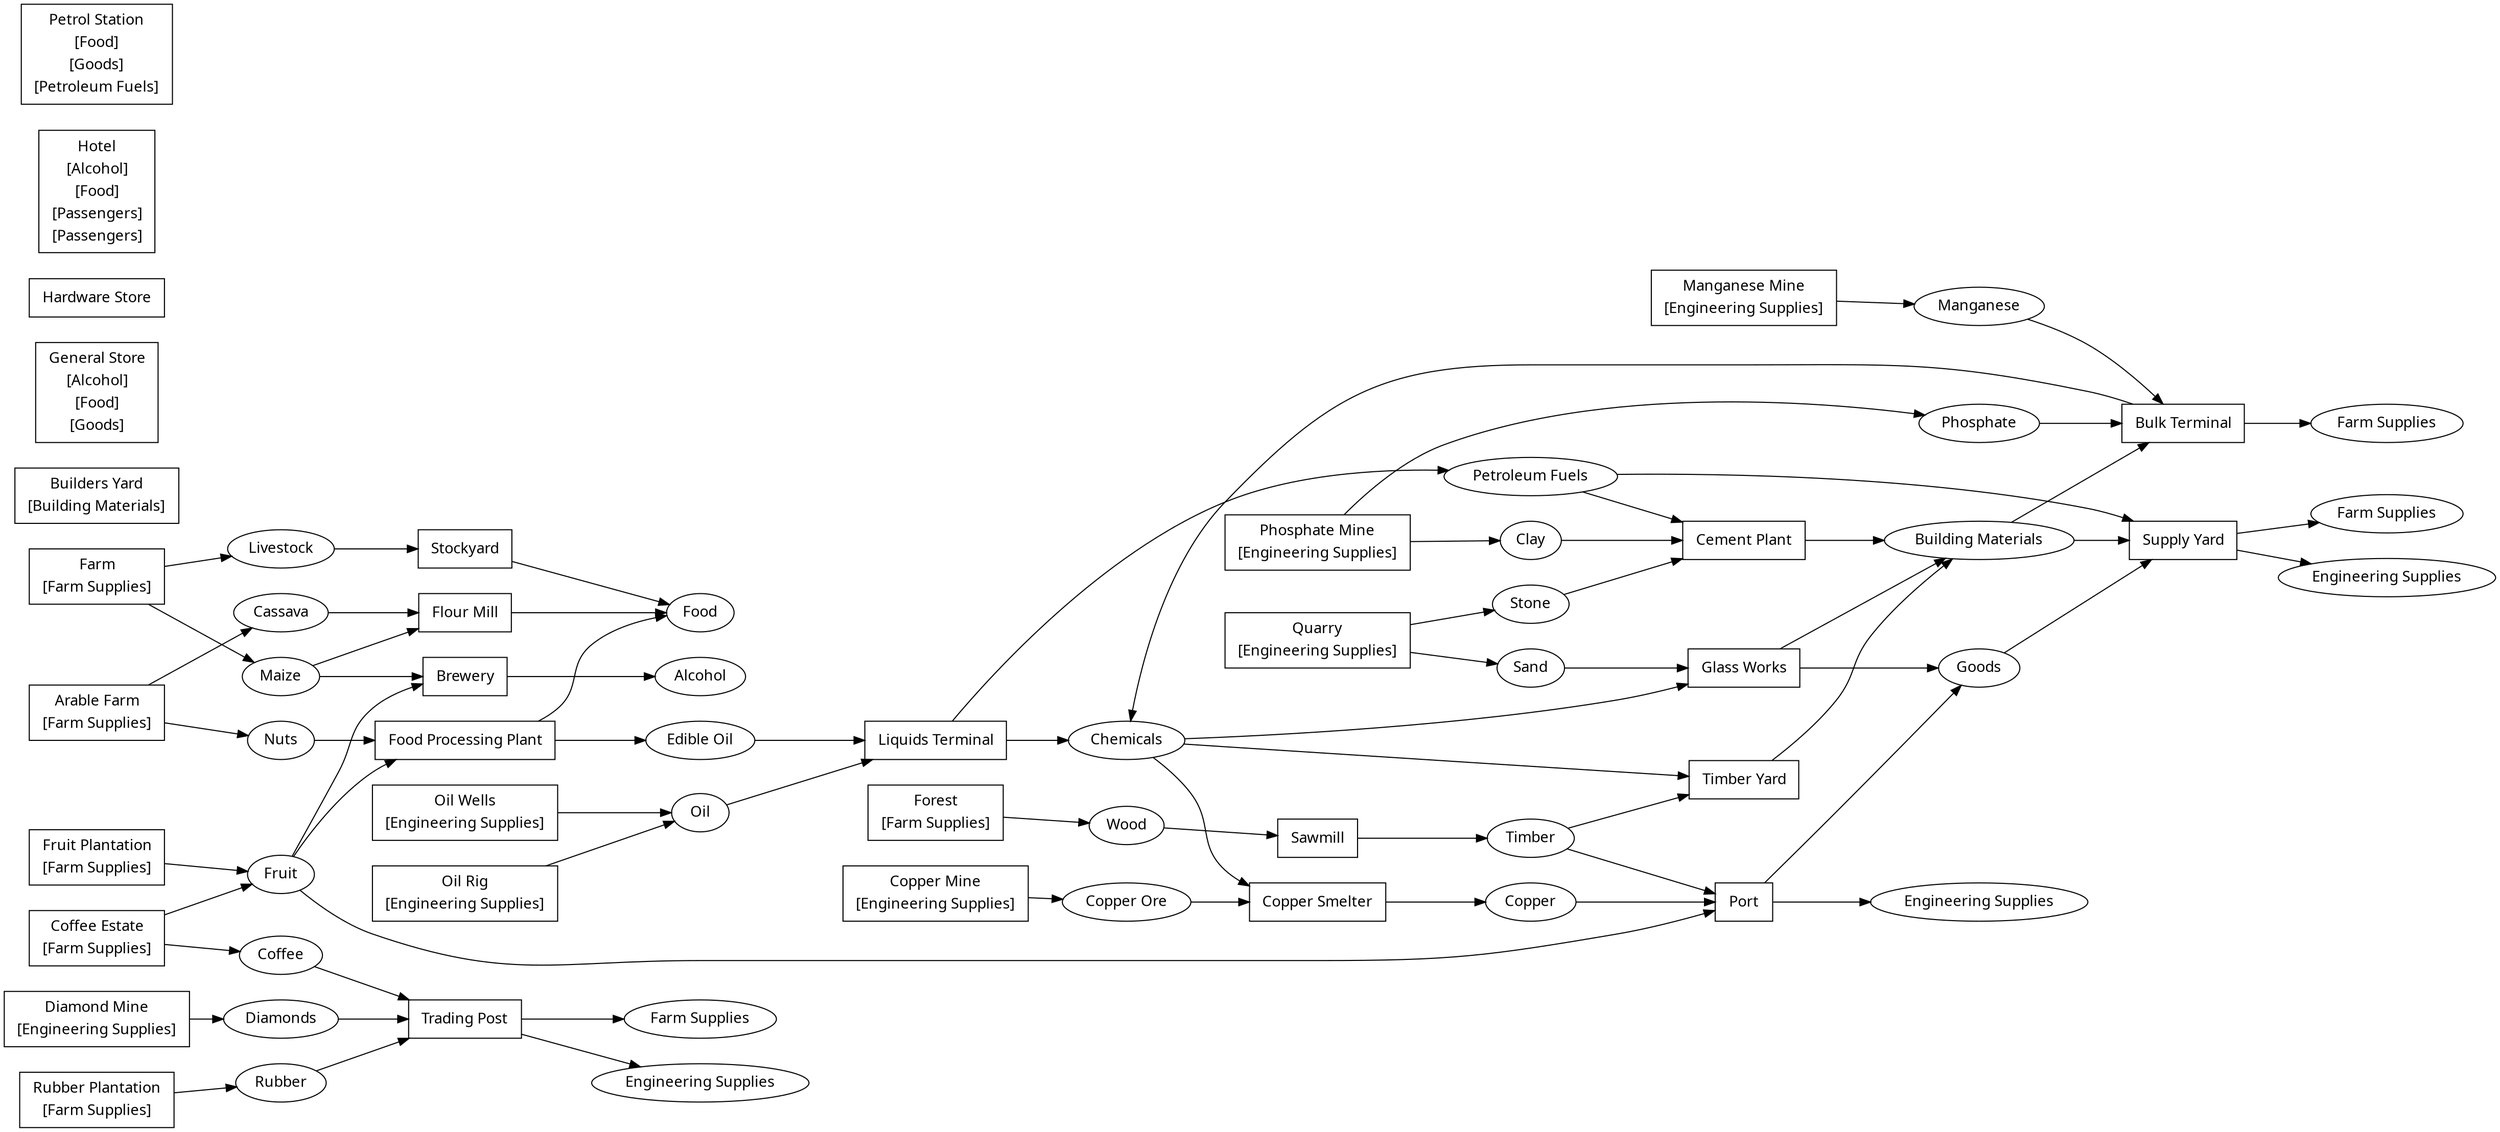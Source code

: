 digraph in_a_hot_country {
	graph [fname="docs/html/in_a_hot_country.dot",
		fontname="sans-serif",
		nodesep=0.33,
		rankdir=LR,
		ranksep=0.44,
		stylesheet="static/css/cargoflow_styles.css",
		tooltip="In A Hot Country"
	];
	C_alcohol	[fontname="sans-serif",
		href="cargos.html#alcohol",
		id=alcohol,
		label=Alcohol,
		shape=ellipse,
		target=_top];
	C_building_materials	[fontname="sans-serif",
		href="cargos.html#building_materials",
		id=building_materials,
		label="Building Materials",
		shape=ellipse,
		target=_top];
	I_bulk_terminal	[fontname="sans-serif",
		href="industries.html#bulk_terminal",
		id=bulk_terminal,
		label=<
            <table border="0" cellborder="0">
                <tr><td>Bulk Terminal</td></tr>
                
                    
                    
                    
                
                    
                    
                    
                
                    
                    
                    
                
            </table>
        >,
		shape=box,
		target=_top,
		tooltip="Bulk Terminal"];
	C_building_materials -> I_bulk_terminal	[tooltip="Building Materials -> Bulk Terminal",
		weight=3];
	I_supply_yard	[fontname="sans-serif",
		href="industries.html#supply_yard",
		id=supply_yard,
		label=<
            <table border="0" cellborder="0">
                <tr><td>Supply Yard</td></tr>
                
                    
                    
                    
                
                    
                    
                    
                
                    
                    
                    
                
            </table>
        >,
		shape=box,
		target=_top,
		tooltip="Supply Yard"];
	C_building_materials -> I_supply_yard	[tooltip="Building Materials -> Supply Yard",
		weight=3];
	C_cassava	[fontname="sans-serif",
		href="cargos.html#cassava",
		id=cassava,
		label=Cassava,
		shape=ellipse,
		target=_top];
	I_flour_mill	[fontname="sans-serif",
		href="industries.html#flour_mill",
		id=flour_mill,
		label=<
            <table border="0" cellborder="0">
                <tr><td>Flour Mill</td></tr>
                
                    
                    
                    
                
                    
                    
                    
                
            </table>
        >,
		shape=box,
		target=_top,
		tooltip="Flour Mill"];
	C_cassava -> I_flour_mill	[tooltip="Cassava -> Flour Mill",
		weight=2];
	C_chemicals	[fontname="sans-serif",
		href="cargos.html#chemicals",
		id=chemicals,
		label=Chemicals,
		shape=ellipse,
		target=_top];
	I_copper_refinery	[fontname="sans-serif",
		href="industries.html#copper_refinery",
		id=copper_refinery,
		label=<
            <table border="0" cellborder="0">
                <tr><td>Copper Smelter</td></tr>
                
                    
                    
                    
                
                    
                    
                    
                
            </table>
        >,
		shape=box,
		target=_top,
		tooltip="Copper Smelter"];
	C_chemicals -> I_copper_refinery	[tooltip="Chemicals -> Copper Smelter",
		weight=2];
	I_glass_works	[fontname="sans-serif",
		href="industries.html#glass_works",
		id=glass_works,
		label=<
            <table border="0" cellborder="0">
                <tr><td>Glass Works</td></tr>
                
                    
                    
                    
                
                    
                    
                    
                
            </table>
        >,
		shape=box,
		target=_top,
		tooltip="Glass Works"];
	C_chemicals -> I_glass_works	[tooltip="Chemicals -> Glass Works",
		weight=2];
	I_lumber_yard	[fontname="sans-serif",
		href="industries.html#lumber_yard",
		id=lumber_yard,
		label=<
            <table border="0" cellborder="0">
                <tr><td>Timber Yard</td></tr>
                
                    
                    
                    
                
                    
                    
                    
                
            </table>
        >,
		shape=box,
		target=_top,
		tooltip="Timber Yard"];
	C_chemicals -> I_lumber_yard	[tooltip="Chemicals -> Timber Yard",
		weight=2];
	C_clay	[fontname="sans-serif",
		href="cargos.html#clay",
		id=clay,
		label=Clay,
		shape=ellipse,
		target=_top];
	I_cement_plant	[fontname="sans-serif",
		href="industries.html#cement_plant",
		id=cement_plant,
		label=<
            <table border="0" cellborder="0">
                <tr><td>Cement Plant</td></tr>
                
                    
                    
                    
                
                    
                    
                    
                
                    
                    
                    
                
            </table>
        >,
		shape=box,
		target=_top,
		tooltip="Cement Plant"];
	C_clay -> I_cement_plant	[tooltip="Clay -> Cement Plant",
		weight=3];
	C_coffee	[fontname="sans-serif",
		href="cargos.html#coffee",
		id=coffee,
		label=Coffee,
		shape=ellipse,
		target=_top];
	I_trading_post	[fontname="sans-serif",
		href="industries.html#trading_post",
		id=trading_post,
		label=<
            <table border="0" cellborder="0">
                <tr><td>Trading Post</td></tr>
                
                    
                    
                    
                
                    
                    
                    
                
                    
                    
                    
                
            </table>
        >,
		shape=box,
		target=_top,
		tooltip="Trading Post"];
	C_coffee -> I_trading_post	[tooltip="Coffee -> Trading Post",
		weight=3];
	C_copper	[fontname="sans-serif",
		href="cargos.html#copper",
		id=copper,
		label=Copper,
		shape=ellipse,
		target=_top];
	I_port	[fontname="sans-serif",
		href="industries.html#port",
		id=port,
		label=<
            <table border="0" cellborder="0">
                <tr><td>Port</td></tr>
                
                    
                    
                    
                
                    
                    
                    
                
                    
                    
                    
                
            </table>
        >,
		shape=box,
		target=_top,
		tooltip=Port];
	C_copper -> I_port	[tooltip="Copper -> Port",
		weight=3];
	C_copper_ore	[fontname="sans-serif",
		href="cargos.html#copper_ore",
		id=copper_ore,
		label="Copper Ore",
		shape=ellipse,
		target=_top];
	C_copper_ore -> I_copper_refinery	[tooltip="Copper Ore -> Copper Smelter",
		weight=2];
	C_diamonds	[fontname="sans-serif",
		href="cargos.html#diamonds",
		id=diamonds,
		label=Diamonds,
		shape=ellipse,
		target=_top];
	C_diamonds -> I_trading_post	[tooltip="Diamonds -> Trading Post",
		weight=3];
	C_edible_oil	[fontname="sans-serif",
		href="cargos.html#edible_oil",
		id=edible_oil,
		label="Edible Oil",
		shape=ellipse,
		target=_top];
	I_liquids_terminal	[fontname="sans-serif",
		href="industries.html#liquids_terminal",
		id=liquids_terminal,
		label=<
            <table border="0" cellborder="0">
                <tr><td>Liquids Terminal</td></tr>
                
                    
                    
                    
                
                    
                    
                    
                
            </table>
        >,
		shape=box,
		target=_top,
		tooltip="Liquids Terminal"];
	C_edible_oil -> I_liquids_terminal	[tooltip="Edible Oil -> Liquids Terminal",
		weight=2];
	C_food	[fontname="sans-serif",
		href="cargos.html#food",
		id=food,
		label=Food,
		shape=ellipse,
		target=_top];
	C_fruits	[fontname="sans-serif",
		href="cargos.html#fruits",
		id=fruits,
		label=Fruit,
		shape=ellipse,
		target=_top];
	I_brewery	[fontname="sans-serif",
		href="industries.html#brewery",
		id=brewery,
		label=<
            <table border="0" cellborder="0">
                <tr><td>Brewery</td></tr>
                
                    
                    
                    
                
                    
                    
                    
                
            </table>
        >,
		shape=box,
		target=_top,
		tooltip=Brewery];
	C_fruits -> I_brewery	[tooltip="Fruit -> Brewery",
		weight=2];
	I_food_processor	[fontname="sans-serif",
		href="industries.html#food_processor",
		id=food_processor,
		label=<
            <table border="0" cellborder="0">
                <tr><td>Food Processing Plant</td></tr>
                
                    
                    
                    
                
                    
                    
                    
                
            </table>
        >,
		shape=box,
		target=_top,
		tooltip="Food Processing Plant"];
	C_fruits -> I_food_processor	[tooltip="Fruit -> Food Processing Plant",
		weight=2];
	C_fruits -> I_port	[tooltip="Fruit -> Port",
		weight=3];
	C_goods	[fontname="sans-serif",
		href="cargos.html#goods",
		id=goods,
		label=Goods,
		shape=ellipse,
		target=_top];
	C_goods -> I_supply_yard	[tooltip="Goods -> Supply Yard",
		weight=3];
	C_livestock	[fontname="sans-serif",
		href="cargos.html#livestock",
		id=livestock,
		label=Livestock,
		shape=ellipse,
		target=_top];
	I_stockyard	[fontname="sans-serif",
		href="industries.html#stockyard",
		id=stockyard,
		label=<
            <table border="0" cellborder="0">
                <tr><td>Stockyard</td></tr>
                
                    
                    
                    
                
            </table>
        >,
		shape=box,
		target=_top,
		tooltip=Stockyard];
	C_livestock -> I_stockyard	[tooltip="Livestock -> Stockyard",
		weight=1];
	C_maize	[fontname="sans-serif",
		href="cargos.html#maize",
		id=maize,
		label=Maize,
		shape=ellipse,
		target=_top];
	C_maize -> I_brewery	[tooltip="Maize -> Brewery",
		weight=2];
	C_maize -> I_flour_mill	[tooltip="Maize -> Flour Mill",
		weight=2];
	C_manganese	[fontname="sans-serif",
		href="cargos.html#manganese",
		id=manganese,
		label=Manganese,
		shape=ellipse,
		target=_top];
	C_manganese -> I_bulk_terminal	[tooltip="Manganese -> Bulk Terminal",
		weight=3];
	C_nuts	[fontname="sans-serif",
		href="cargos.html#nuts",
		id=nuts,
		label=Nuts,
		shape=ellipse,
		target=_top];
	C_nuts -> I_food_processor	[tooltip="Nuts -> Food Processing Plant",
		weight=2];
	C_oil	[fontname="sans-serif",
		href="cargos.html#oil",
		id=oil,
		label=Oil,
		shape=ellipse,
		target=_top];
	C_oil -> I_liquids_terminal	[tooltip="Oil -> Liquids Terminal",
		weight=2];
	C_petrol	[fontname="sans-serif",
		href="cargos.html#petrol",
		id=petrol,
		label="Petroleum Fuels",
		shape=ellipse,
		target=_top];
	C_petrol -> I_cement_plant	[tooltip="Petroleum Fuels -> Cement Plant",
		weight=3];
	C_petrol -> I_supply_yard	[tooltip="Petroleum Fuels -> Supply Yard",
		weight=3];
	C_phosphate	[fontname="sans-serif",
		href="cargos.html#phosphate",
		id=phosphate,
		label=Phosphate,
		shape=ellipse,
		target=_top];
	C_phosphate -> I_bulk_terminal	[tooltip="Phosphate -> Bulk Terminal",
		weight=3];
	C_rubber	[fontname="sans-serif",
		href="cargos.html#rubber",
		id=rubber,
		label=Rubber,
		shape=ellipse,
		target=_top];
	C_rubber -> I_trading_post	[tooltip="Rubber -> Trading Post",
		weight=3];
	C_sand	[fontname="sans-serif",
		href="cargos.html#sand",
		id=sand,
		label=Sand,
		shape=ellipse,
		target=_top];
	C_sand -> I_glass_works	[tooltip="Sand -> Glass Works",
		weight=2];
	C_stone	[fontname="sans-serif",
		href="cargos.html#stone",
		id=stone,
		label=Stone,
		shape=ellipse,
		target=_top];
	C_stone -> I_cement_plant	[tooltip="Stone -> Cement Plant",
		weight=3];
	C_lumber	[fontname="sans-serif",
		href="cargos.html#lumber",
		id=lumber,
		label=Timber,
		shape=ellipse,
		target=_top];
	C_lumber -> I_port	[tooltip="Timber -> Port",
		weight=3];
	C_lumber -> I_lumber_yard	[tooltip="Timber -> Timber Yard",
		weight=2];
	C_wood	[fontname="sans-serif",
		href="cargos.html#wood",
		id=wood,
		label=Wood,
		shape=ellipse,
		target=_top];
	I_sawmill	[fontname="sans-serif",
		href="industries.html#sawmill",
		id=sawmill,
		label=<
            <table border="0" cellborder="0">
                <tr><td>Sawmill</td></tr>
                
                    
                    
                    
                
            </table>
        >,
		shape=box,
		target=_top,
		tooltip=Sawmill];
	C_wood -> I_sawmill	[tooltip="Wood -> Sawmill",
		weight=1];
	I_arable_farm	[fontname="sans-serif",
		href="industries.html#arable_farm",
		id=arable_farm,
		label=<
            <table border="0" cellborder="0">
                <tr><td>Arable Farm</td></tr>
                
                    
                        <tr><td>[Farm Supplies]</td></tr>
                    
                    
                    
                
            </table>
        >,
		shape=box,
		target=_top,
		tooltip="Arable Farm"];
	I_arable_farm -> C_cassava	[tooltip="Arable Farm -> Cassava",
		weight=2];
	I_arable_farm -> C_nuts	[tooltip="Arable Farm -> Nuts",
		weight=2];
	I_brewery -> C_alcohol	[tooltip="Brewery -> Alcohol",
		weight=1];
	I_builders_yard	[fontname="sans-serif",
		href="industries.html#builders_yard",
		id=builders_yard,
		label=<
            <table border="0" cellborder="0">
                <tr><td>Builders Yard</td></tr>
                
                    
                    
                    
                        <tr><td>[Building Materials]</td></tr>
                    
                
            </table>
        >,
		shape=box,
		target=_top,
		tooltip="Builders Yard"];
	I_bulk_terminal -> C_chemicals	[tooltip="Bulk Terminal -> Chemicals",
		weight=2];
	C_farm_supplies_bulk_terminal	[fontname="sans-serif",
		href="cargos.html#farm_supplies",
		id=farm_supplies,
		label="Farm Supplies",
		shape=ellipse,
		target=_top];
	I_bulk_terminal -> C_farm_supplies_bulk_terminal	[tooltip="Bulk Terminal -> Farm Supplies",
		weight=2];
	I_cement_plant -> C_building_materials	[tooltip="Cement Plant -> Building Materials",
		weight=1];
	I_coffee_estate	[fontname="sans-serif",
		href="industries.html#coffee_estate",
		id=coffee_estate,
		label=<
            <table border="0" cellborder="0">
                <tr><td>Coffee Estate</td></tr>
                
                    
                        <tr><td>[Farm Supplies]</td></tr>
                    
                    
                    
                
            </table>
        >,
		shape=box,
		target=_top,
		tooltip="Coffee Estate"];
	I_coffee_estate -> C_coffee	[tooltip="Coffee Estate -> Coffee",
		weight=2];
	I_coffee_estate -> C_fruits	[tooltip="Coffee Estate -> Fruit",
		weight=2];
	I_copper_mine	[fontname="sans-serif",
		href="industries.html#copper_mine",
		id=copper_mine,
		label=<
            <table border="0" cellborder="0">
                <tr><td>Copper Mine</td></tr>
                
                    
                        <tr><td>[Engineering Supplies]</td></tr>
                    
                    
                    
                
            </table>
        >,
		shape=box,
		target=_top,
		tooltip="Copper Mine"];
	I_copper_mine -> C_copper_ore	[tooltip="Copper Mine -> Copper Ore",
		weight=1];
	I_copper_refinery -> C_copper	[tooltip="Copper Smelter -> Copper",
		weight=1];
	I_diamond_mine	[fontname="sans-serif",
		href="industries.html#diamond_mine",
		id=diamond_mine,
		label=<
            <table border="0" cellborder="0">
                <tr><td>Diamond Mine</td></tr>
                
                    
                        <tr><td>[Engineering Supplies]</td></tr>
                    
                    
                    
                
            </table>
        >,
		shape=box,
		target=_top,
		tooltip="Diamond Mine"];
	I_diamond_mine -> C_diamonds	[tooltip="Diamond Mine -> Diamonds",
		weight=1];
	I_farm	[fontname="sans-serif",
		href="industries.html#farm",
		id=farm,
		label=<
            <table border="0" cellborder="0">
                <tr><td>Farm</td></tr>
                
                    
                        <tr><td>[Farm Supplies]</td></tr>
                    
                    
                    
                
            </table>
        >,
		shape=box,
		target=_top,
		tooltip=Farm];
	I_farm -> C_livestock	[tooltip="Farm -> Livestock",
		weight=2];
	I_farm -> C_maize	[tooltip="Farm -> Maize",
		weight=2];
	I_flour_mill -> C_food	[tooltip="Flour Mill -> Food",
		weight=1];
	I_food_processor -> C_edible_oil	[tooltip="Food Processing Plant -> Edible Oil",
		weight=2];
	I_food_processor -> C_food	[tooltip="Food Processing Plant -> Food",
		weight=2];
	I_forest	[fontname="sans-serif",
		href="industries.html#forest",
		id=forest,
		label=<
            <table border="0" cellborder="0">
                <tr><td>Forest</td></tr>
                
                    
                        <tr><td>[Farm Supplies]</td></tr>
                    
                    
                    
                
            </table>
        >,
		shape=box,
		target=_top,
		tooltip=Forest];
	I_forest -> C_wood	[tooltip="Forest -> Wood",
		weight=1];
	I_fruit_plantation	[fontname="sans-serif",
		href="industries.html#fruit_plantation",
		id=fruit_plantation,
		label=<
            <table border="0" cellborder="0">
                <tr><td>Fruit Plantation</td></tr>
                
                    
                        <tr><td>[Farm Supplies]</td></tr>
                    
                    
                    
                
            </table>
        >,
		shape=box,
		target=_top,
		tooltip="Fruit Plantation"];
	I_fruit_plantation -> C_fruits	[tooltip="Fruit Plantation -> Fruit",
		weight=1];
	I_general_store	[fontname="sans-serif",
		href="industries.html#general_store",
		id=general_store,
		label=<
            <table border="0" cellborder="0">
                <tr><td>General Store</td></tr>
                
                    
                    
                    
                        <tr><td>[Alcohol]</td></tr>
                    
                
                    
                    
                    
                        <tr><td>[Food]</td></tr>
                    
                
                    
                    
                    
                        <tr><td>[Goods]</td></tr>
                    
                
            </table>
        >,
		shape=box,
		target=_top,
		tooltip="General Store"];
	I_glass_works -> C_building_materials	[tooltip="Glass Works -> Building Materials",
		weight=2];
	I_glass_works -> C_goods	[tooltip="Glass Works -> Goods",
		weight=2];
	I_hardware_store	[fontname="sans-serif",
		href="industries.html#hardware_store",
		id=hardware_store,
		label=<
            <table border="0" cellborder="0">
                <tr><td>Hardware Store</td></tr>
                
            </table>
        >,
		shape=box,
		target=_top,
		tooltip="Hardware Store"];
	I_hotel	[fontname="sans-serif",
		href="industries.html#hotel",
		id=hotel,
		label=<
            <table border="0" cellborder="0">
                <tr><td>Hotel</td></tr>
                
                    
                    
                    
                        <tr><td>[Alcohol]</td></tr>
                    
                
                    
                    
                    
                        <tr><td>[Food]</td></tr>
                    
                
                    
                    
                        <tr><td>[Passengers]</td></tr>
                    
                    
                        <tr><td>[Passengers]</td></tr>
                    
                
            </table>
        >,
		shape=box,
		target=_top,
		tooltip=Hotel];
	I_liquids_terminal -> C_chemicals	[tooltip="Liquids Terminal -> Chemicals",
		weight=2];
	I_liquids_terminal -> C_petrol	[tooltip="Liquids Terminal -> Petroleum Fuels",
		weight=2];
	I_manganese_mine	[fontname="sans-serif",
		href="industries.html#manganese_mine",
		id=manganese_mine,
		label=<
            <table border="0" cellborder="0">
                <tr><td>Manganese Mine</td></tr>
                
                    
                        <tr><td>[Engineering Supplies]</td></tr>
                    
                    
                    
                
            </table>
        >,
		shape=box,
		target=_top,
		tooltip="Manganese Mine"];
	I_manganese_mine -> C_manganese	[tooltip="Manganese Mine -> Manganese",
		weight=1];
	I_oil_rig	[fontname="sans-serif",
		href="industries.html#oil_rig",
		id=oil_rig,
		label=<
            <table border="0" cellborder="0">
                <tr><td>Oil Rig</td></tr>
                
                    
                        <tr><td>[Engineering Supplies]</td></tr>
                    
                    
                    
                
            </table>
        >,
		shape=box,
		target=_top,
		tooltip="Oil Rig"];
	I_oil_rig -> C_oil	[tooltip="Oil Rig -> Oil",
		weight=2];
	I_oil_wells	[fontname="sans-serif",
		href="industries.html#oil_wells",
		id=oil_wells,
		label=<
            <table border="0" cellborder="0">
                <tr><td>Oil Wells</td></tr>
                
                    
                        <tr><td>[Engineering Supplies]</td></tr>
                    
                    
                    
                
            </table>
        >,
		shape=box,
		target=_top,
		tooltip="Oil Wells"];
	I_oil_wells -> C_oil	[tooltip="Oil Wells -> Oil",
		weight=1];
	I_petrol_pump	[fontname="sans-serif",
		href="industries.html#petrol_pump",
		id=petrol_pump,
		label=<
            <table border="0" cellborder="0">
                <tr><td>Petrol Station</td></tr>
                
                    
                    
                    
                        <tr><td>[Food]</td></tr>
                    
                
                    
                    
                    
                        <tr><td>[Goods]</td></tr>
                    
                
                    
                    
                    
                        <tr><td>[Petroleum Fuels]</td></tr>
                    
                
            </table>
        >,
		shape=box,
		target=_top,
		tooltip="Petrol Station"];
	I_phosphate_mine	[fontname="sans-serif",
		href="industries.html#phosphate_mine",
		id=phosphate_mine,
		label=<
            <table border="0" cellborder="0">
                <tr><td>Phosphate Mine</td></tr>
                
                    
                        <tr><td>[Engineering Supplies]</td></tr>
                    
                    
                    
                
            </table>
        >,
		shape=box,
		target=_top,
		tooltip="Phosphate Mine"];
	I_phosphate_mine -> C_clay	[tooltip="Phosphate Mine -> Clay",
		weight=2];
	I_phosphate_mine -> C_phosphate	[tooltip="Phosphate Mine -> Phosphate",
		weight=2];
	I_port -> C_goods	[tooltip="Port -> Goods",
		weight=2];
	C_engineering_supplies_port	[fontname="sans-serif",
		href="cargos.html#engineering_supplies",
		id=engineering_supplies,
		label="Engineering Supplies",
		shape=ellipse,
		target=_top];
	I_port -> C_engineering_supplies_port	[tooltip="Port -> Engineering Supplies",
		weight=2];
	I_quarry	[fontname="sans-serif",
		href="industries.html#quarry",
		id=quarry,
		label=<
            <table border="0" cellborder="0">
                <tr><td>Quarry</td></tr>
                
                    
                        <tr><td>[Engineering Supplies]</td></tr>
                    
                    
                    
                
            </table>
        >,
		shape=box,
		target=_top,
		tooltip=Quarry];
	I_quarry -> C_sand	[tooltip="Quarry -> Sand",
		weight=2];
	I_quarry -> C_stone	[tooltip="Quarry -> Stone",
		weight=2];
	I_rubber_plantation	[fontname="sans-serif",
		href="industries.html#rubber_plantation",
		id=rubber_plantation,
		label=<
            <table border="0" cellborder="0">
                <tr><td>Rubber Plantation</td></tr>
                
                    
                        <tr><td>[Farm Supplies]</td></tr>
                    
                    
                    
                
            </table>
        >,
		shape=box,
		target=_top,
		tooltip="Rubber Plantation"];
	I_rubber_plantation -> C_rubber	[tooltip="Rubber Plantation -> Rubber",
		weight=1];
	I_sawmill -> C_lumber	[tooltip="Sawmill -> Timber",
		weight=1];
	I_stockyard -> C_food	[tooltip="Stockyard -> Food",
		weight=1];
	C_engineering_supplies_supply_yard	[fontname="sans-serif",
		href="cargos.html#engineering_supplies",
		id=engineering_supplies,
		label="Engineering Supplies",
		shape=ellipse,
		target=_top];
	I_supply_yard -> C_engineering_supplies_supply_yard	[tooltip="Supply Yard -> Engineering Supplies",
		weight=2];
	C_farm_supplies_supply_yard	[fontname="sans-serif",
		href="cargos.html#farm_supplies",
		id=farm_supplies,
		label="Farm Supplies",
		shape=ellipse,
		target=_top];
	I_supply_yard -> C_farm_supplies_supply_yard	[tooltip="Supply Yard -> Farm Supplies",
		weight=2];
	I_lumber_yard -> C_building_materials	[tooltip="Timber Yard -> Building Materials",
		weight=1];
	C_engineering_supplies_trading_post	[fontname="sans-serif",
		href="cargos.html#engineering_supplies",
		id=engineering_supplies,
		label="Engineering Supplies",
		shape=ellipse,
		target=_top];
	I_trading_post -> C_engineering_supplies_trading_post	[tooltip="Trading Post -> Engineering Supplies",
		weight=2];
	C_farm_supplies_trading_post	[fontname="sans-serif",
		href="cargos.html#farm_supplies",
		id=farm_supplies,
		label="Farm Supplies",
		shape=ellipse,
		target=_top];
	I_trading_post -> C_farm_supplies_trading_post	[tooltip="Trading Post -> Farm Supplies",
		weight=2];
}
